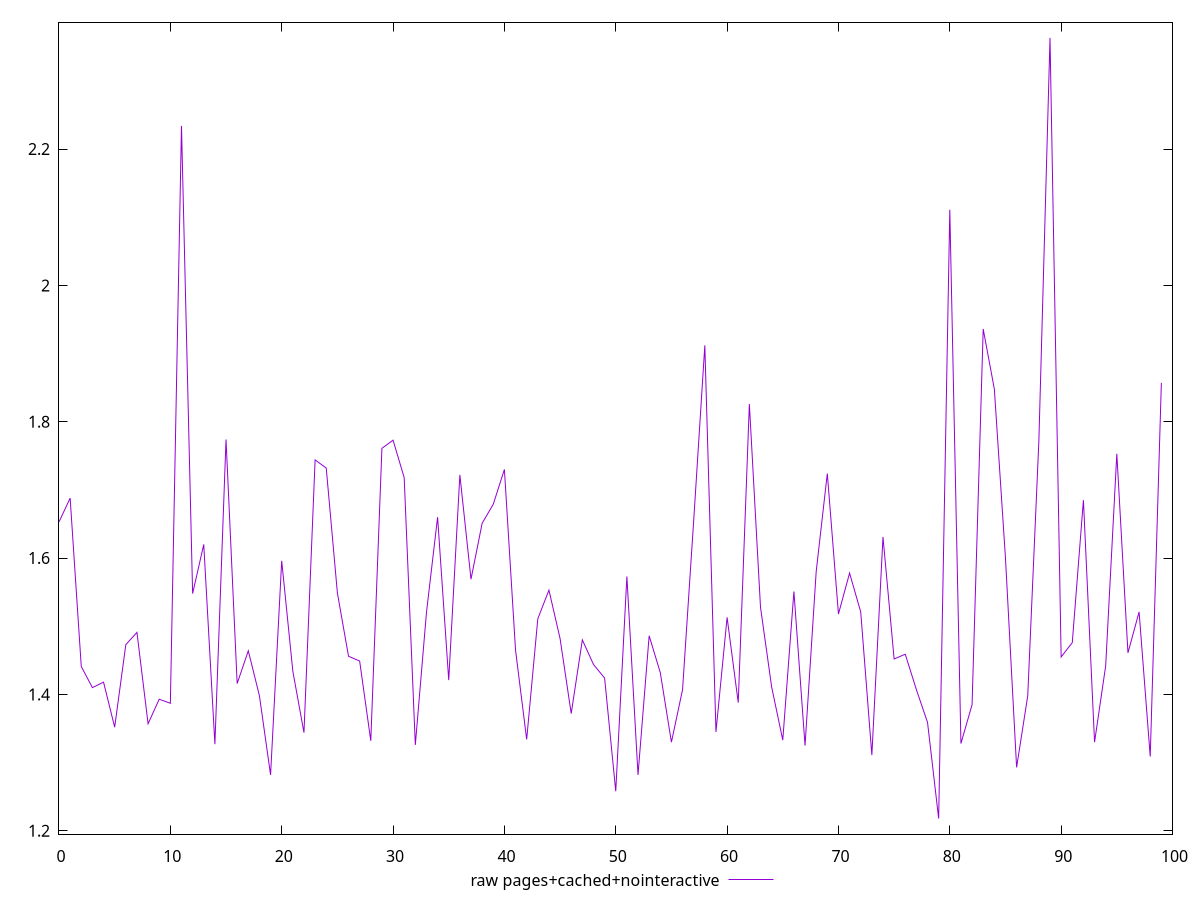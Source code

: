 $_rawPagesCachedNointeractive <<EOF
1.653
1.688
1.441
1.4100000000000001
1.418
1.3519999999999999
1.473
1.4909999999999999
1.3570000000000002
1.393
1.387
2.234
1.548
1.62
1.327
1.774
1.416
1.464
1.3980000000000001
1.282
1.596
1.434
1.3439999999999999
1.7440000000000002
1.732
1.549
1.456
1.449
1.332
1.7610000000000001
1.773
1.718
1.326
1.52
1.6600000000000001
1.421
1.7219999999999998
1.569
1.6510000000000002
1.679
1.73
1.4649999999999999
1.334
1.5110000000000001
1.553
1.4820000000000002
1.3719999999999999
1.48
1.444
1.424
1.258
1.573
1.282
1.486
1.432
1.33
1.407
1.655
1.912
1.345
1.5130000000000001
1.388
1.826
1.528
1.411
1.333
1.5510000000000002
1.3250000000000002
1.58
1.7240000000000002
1.5180000000000002
1.578
1.521
1.311
1.6310000000000002
1.452
1.459
1.407
1.359
1.218
2.111
1.3279999999999998
1.3850000000000002
1.936
1.848
1.6
1.293
1.3980000000000001
1.772
2.363
1.455
1.476
1.685
1.33
1.4420000000000002
1.7530000000000001
1.461
1.521
1.309
1.857
EOF
set key outside below
set terminal pngcairo
set output "report_00006_2020-11-02T20-21-41.718Z/server-response-time/pages+cached+nointeractive//raw.png"
set yrange [1.1951:2.3859]
plot $_rawPagesCachedNointeractive title "raw pages+cached+nointeractive" with line ,